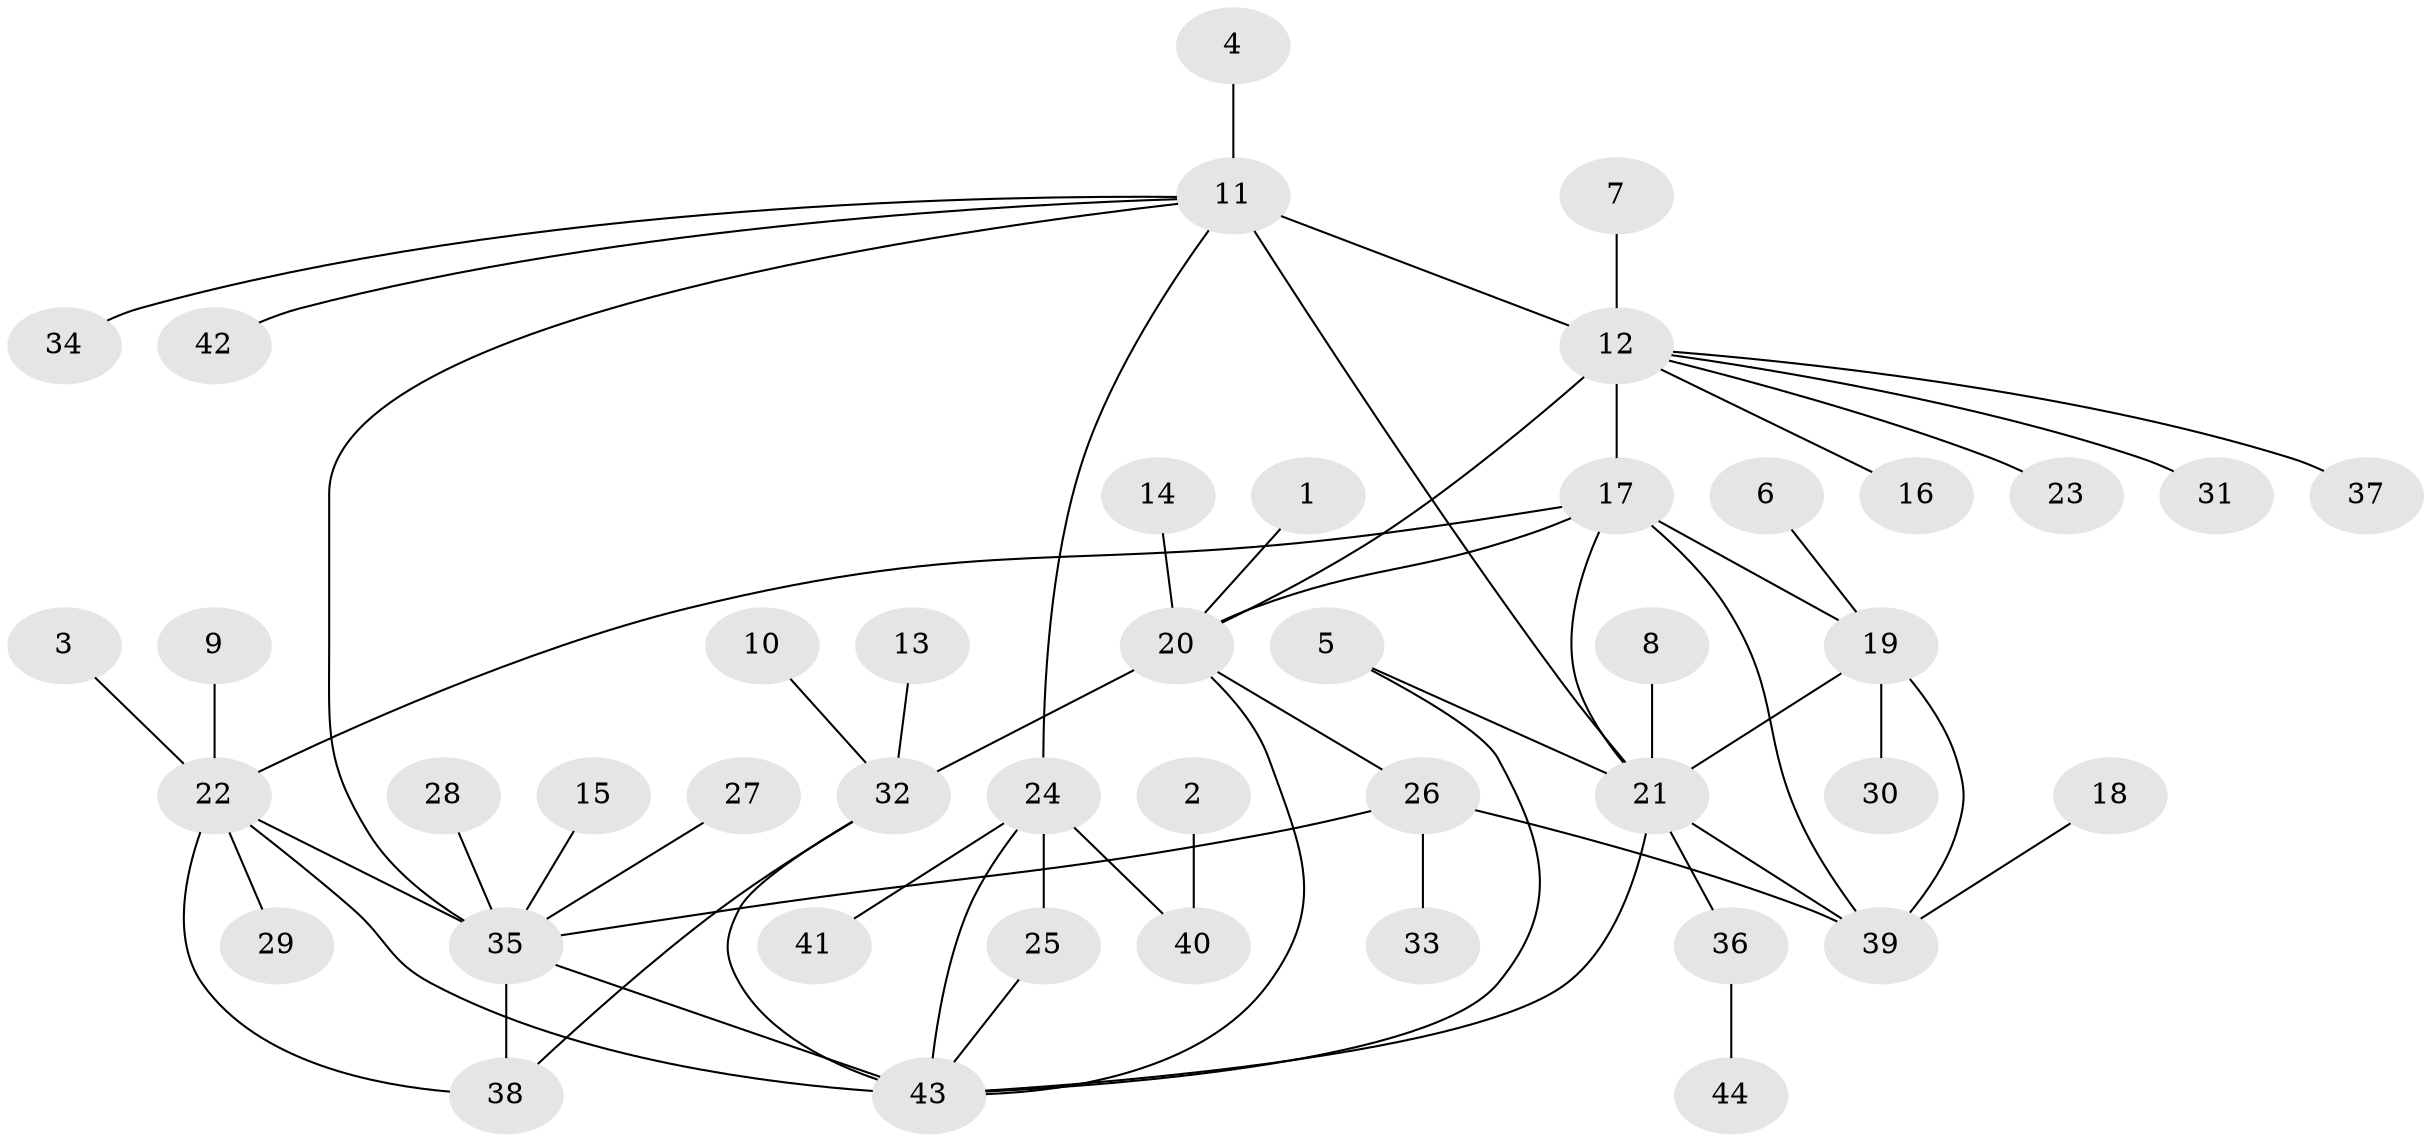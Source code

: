 // original degree distribution, {8: 0.022988505747126436, 5: 0.034482758620689655, 6: 0.05747126436781609, 4: 0.04597701149425287, 12: 0.011494252873563218, 3: 0.04597701149425287, 7: 0.034482758620689655, 10: 0.034482758620689655, 1: 0.5747126436781609, 2: 0.13793103448275862}
// Generated by graph-tools (version 1.1) at 2025/50/03/09/25 03:50:37]
// undirected, 44 vertices, 60 edges
graph export_dot {
graph [start="1"]
  node [color=gray90,style=filled];
  1;
  2;
  3;
  4;
  5;
  6;
  7;
  8;
  9;
  10;
  11;
  12;
  13;
  14;
  15;
  16;
  17;
  18;
  19;
  20;
  21;
  22;
  23;
  24;
  25;
  26;
  27;
  28;
  29;
  30;
  31;
  32;
  33;
  34;
  35;
  36;
  37;
  38;
  39;
  40;
  41;
  42;
  43;
  44;
  1 -- 20 [weight=1.0];
  2 -- 40 [weight=1.0];
  3 -- 22 [weight=1.0];
  4 -- 11 [weight=1.0];
  5 -- 21 [weight=1.0];
  5 -- 43 [weight=1.0];
  6 -- 19 [weight=1.0];
  7 -- 12 [weight=1.0];
  8 -- 21 [weight=1.0];
  9 -- 22 [weight=1.0];
  10 -- 32 [weight=1.0];
  11 -- 12 [weight=3.0];
  11 -- 21 [weight=1.0];
  11 -- 24 [weight=1.0];
  11 -- 34 [weight=1.0];
  11 -- 35 [weight=1.0];
  11 -- 42 [weight=1.0];
  12 -- 16 [weight=1.0];
  12 -- 17 [weight=1.0];
  12 -- 20 [weight=1.0];
  12 -- 23 [weight=1.0];
  12 -- 31 [weight=1.0];
  12 -- 37 [weight=1.0];
  13 -- 32 [weight=1.0];
  14 -- 20 [weight=1.0];
  15 -- 35 [weight=1.0];
  17 -- 19 [weight=1.0];
  17 -- 20 [weight=1.0];
  17 -- 21 [weight=1.0];
  17 -- 22 [weight=1.0];
  17 -- 39 [weight=1.0];
  18 -- 39 [weight=1.0];
  19 -- 21 [weight=1.0];
  19 -- 30 [weight=1.0];
  19 -- 39 [weight=1.0];
  20 -- 26 [weight=1.0];
  20 -- 32 [weight=3.0];
  20 -- 43 [weight=1.0];
  21 -- 36 [weight=1.0];
  21 -- 39 [weight=1.0];
  21 -- 43 [weight=1.0];
  22 -- 29 [weight=1.0];
  22 -- 35 [weight=2.0];
  22 -- 38 [weight=1.0];
  22 -- 43 [weight=1.0];
  24 -- 25 [weight=2.0];
  24 -- 40 [weight=1.0];
  24 -- 41 [weight=1.0];
  24 -- 43 [weight=2.0];
  25 -- 43 [weight=1.0];
  26 -- 33 [weight=1.0];
  26 -- 35 [weight=1.0];
  26 -- 39 [weight=1.0];
  27 -- 35 [weight=1.0];
  28 -- 35 [weight=1.0];
  32 -- 38 [weight=1.0];
  32 -- 43 [weight=1.0];
  35 -- 38 [weight=2.0];
  35 -- 43 [weight=1.0];
  36 -- 44 [weight=1.0];
}
